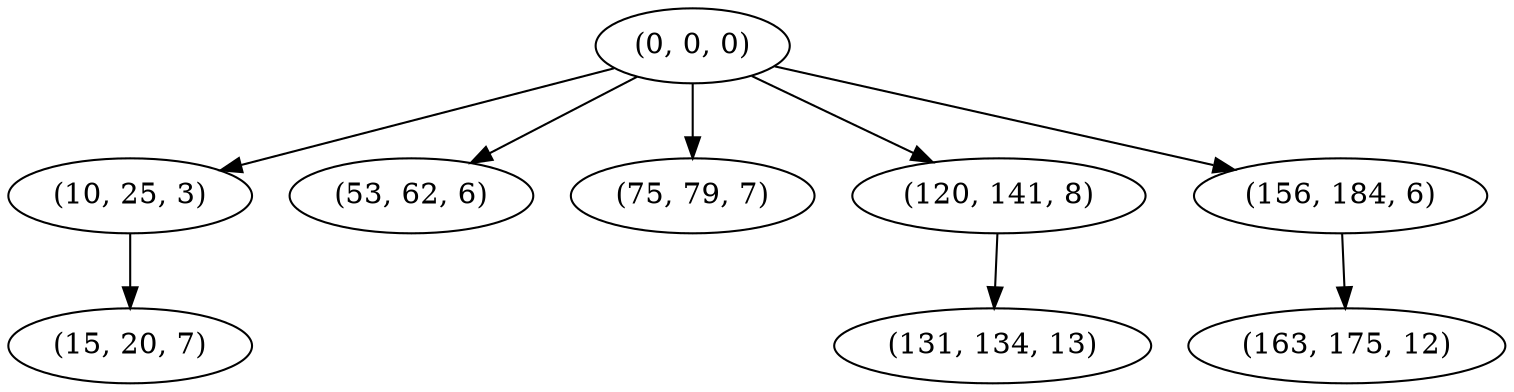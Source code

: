 digraph tree {
    "(0, 0, 0)";
    "(10, 25, 3)";
    "(15, 20, 7)";
    "(53, 62, 6)";
    "(75, 79, 7)";
    "(120, 141, 8)";
    "(131, 134, 13)";
    "(156, 184, 6)";
    "(163, 175, 12)";
    "(0, 0, 0)" -> "(10, 25, 3)";
    "(0, 0, 0)" -> "(53, 62, 6)";
    "(0, 0, 0)" -> "(75, 79, 7)";
    "(0, 0, 0)" -> "(120, 141, 8)";
    "(0, 0, 0)" -> "(156, 184, 6)";
    "(10, 25, 3)" -> "(15, 20, 7)";
    "(120, 141, 8)" -> "(131, 134, 13)";
    "(156, 184, 6)" -> "(163, 175, 12)";
}
